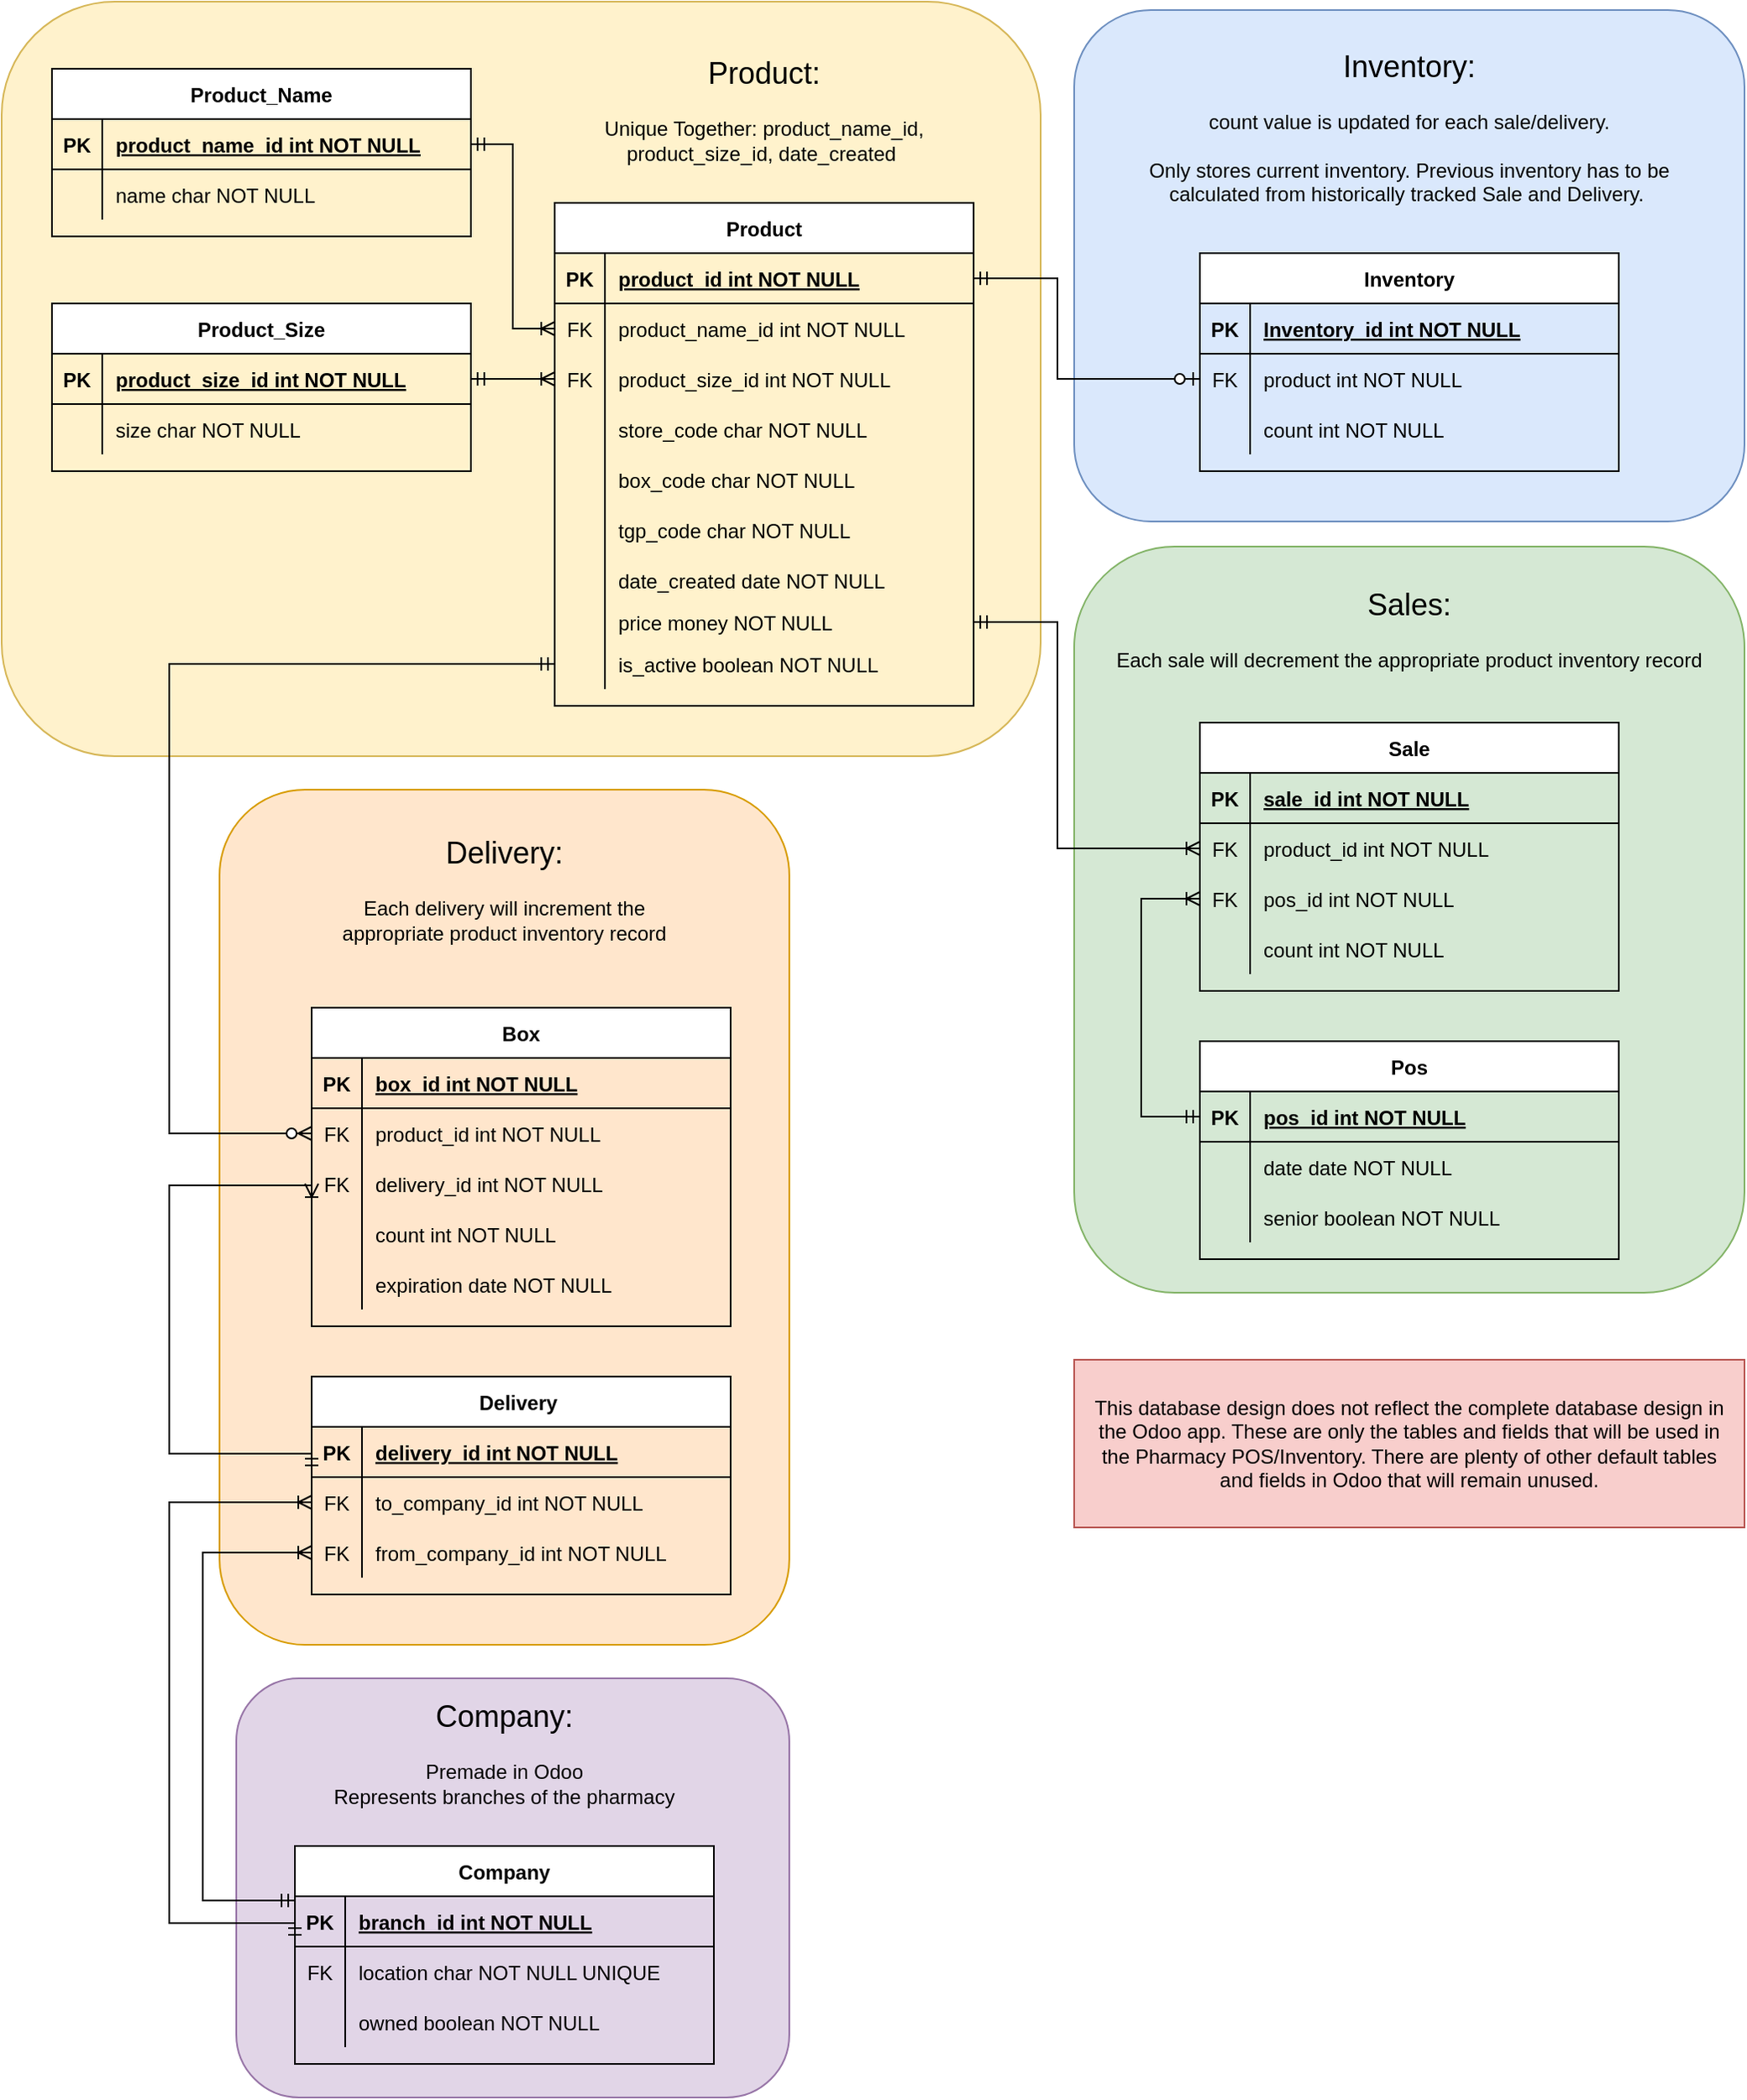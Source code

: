 <mxfile version="14.1.8" type="device"><diagram id="R2lEEEUBdFMjLlhIrx00" name="Page-1"><mxGraphModel dx="1975" dy="1260" grid="1" gridSize="10" guides="1" tooltips="1" connect="1" arrows="1" fold="1" page="1" pageScale="1" pageWidth="1100" pageHeight="850" math="0" shadow="0" extFonts="Permanent Marker^https://fonts.googleapis.com/css?family=Permanent+Marker"><root><mxCell id="0"/><mxCell id="1" parent="0"/><mxCell id="y2rADIWS1cyUsJ8vePRP-98" value="" style="rounded=1;whiteSpace=wrap;html=1;fillColor=#ffe6cc;strokeColor=#d79b00;" vertex="1" parent="1"><mxGeometry x="160" y="510" width="340" height="510" as="geometry"/></mxCell><mxCell id="y2rADIWS1cyUsJ8vePRP-62" value="" style="rounded=1;whiteSpace=wrap;html=1;fillColor=#e1d5e7;strokeColor=#9673a6;" vertex="1" parent="1"><mxGeometry x="170" y="1040" width="330" height="250" as="geometry"/></mxCell><mxCell id="hZizvtVDcVGfDl-8ThWa-102" value="" style="rounded=0;whiteSpace=wrap;html=1;fillColor=#f8cecc;strokeColor=#b85450;" parent="1" vertex="1"><mxGeometry x="670" y="850" width="400" height="100" as="geometry"/></mxCell><mxCell id="hZizvtVDcVGfDl-8ThWa-99" value="" style="rounded=1;whiteSpace=wrap;html=1;fillColor=#d5e8d4;strokeColor=#82b366;" parent="1" vertex="1"><mxGeometry x="670" y="365" width="400" height="445" as="geometry"/></mxCell><mxCell id="hZizvtVDcVGfDl-8ThWa-7" value="" style="rounded=1;whiteSpace=wrap;html=1;fillColor=#dae8fc;strokeColor=#6c8ebf;" parent="1" vertex="1"><mxGeometry x="670" y="45" width="400" height="305" as="geometry"/></mxCell><mxCell id="hZizvtVDcVGfDl-8ThWa-8" value="" style="rounded=1;whiteSpace=wrap;html=1;fillColor=#fff2cc;strokeColor=#d6b656;" parent="1" vertex="1"><mxGeometry x="30" y="40" width="620" height="450" as="geometry"/></mxCell><mxCell id="hZizvtVDcVGfDl-8ThWa-9" value="Delivery " style="shape=table;startSize=30;container=1;collapsible=1;childLayout=tableLayout;fixedRows=1;rowLines=0;fontStyle=1;align=center;resizeLast=1;" parent="1" vertex="1"><mxGeometry x="215" y="860" width="250" height="130" as="geometry"/></mxCell><mxCell id="hZizvtVDcVGfDl-8ThWa-10" value="" style="shape=partialRectangle;collapsible=0;dropTarget=0;pointerEvents=0;fillColor=none;points=[[0,0.5],[1,0.5]];portConstraint=eastwest;top=0;left=0;right=0;bottom=1;" parent="hZizvtVDcVGfDl-8ThWa-9" vertex="1"><mxGeometry y="30" width="250" height="30" as="geometry"/></mxCell><mxCell id="hZizvtVDcVGfDl-8ThWa-11" value="PK" style="shape=partialRectangle;overflow=hidden;connectable=0;fillColor=none;top=0;left=0;bottom=0;right=0;fontStyle=1;" parent="hZizvtVDcVGfDl-8ThWa-10" vertex="1"><mxGeometry width="30" height="30" as="geometry"/></mxCell><mxCell id="hZizvtVDcVGfDl-8ThWa-12" value="delivery_id int NOT NULL " style="shape=partialRectangle;overflow=hidden;connectable=0;fillColor=none;top=0;left=0;bottom=0;right=0;align=left;spacingLeft=6;fontStyle=5;" parent="hZizvtVDcVGfDl-8ThWa-10" vertex="1"><mxGeometry x="30" width="220" height="30" as="geometry"/></mxCell><mxCell id="hZizvtVDcVGfDl-8ThWa-13" value="" style="shape=partialRectangle;collapsible=0;dropTarget=0;pointerEvents=0;fillColor=none;points=[[0,0.5],[1,0.5]];portConstraint=eastwest;top=0;left=0;right=0;bottom=0;" parent="hZizvtVDcVGfDl-8ThWa-9" vertex="1"><mxGeometry y="60" width="250" height="30" as="geometry"/></mxCell><mxCell id="hZizvtVDcVGfDl-8ThWa-14" value="FK" style="shape=partialRectangle;overflow=hidden;connectable=0;fillColor=none;top=0;left=0;bottom=0;right=0;" parent="hZizvtVDcVGfDl-8ThWa-13" vertex="1"><mxGeometry width="30" height="30" as="geometry"/></mxCell><mxCell id="hZizvtVDcVGfDl-8ThWa-15" value="to_company_id int NOT NULL" style="shape=partialRectangle;overflow=hidden;connectable=0;fillColor=none;top=0;left=0;bottom=0;right=0;align=left;spacingLeft=6;" parent="hZizvtVDcVGfDl-8ThWa-13" vertex="1"><mxGeometry x="30" width="220" height="30" as="geometry"/></mxCell><mxCell id="hZizvtVDcVGfDl-8ThWa-16" value="" style="shape=partialRectangle;collapsible=0;dropTarget=0;pointerEvents=0;fillColor=none;points=[[0,0.5],[1,0.5]];portConstraint=eastwest;top=0;left=0;right=0;bottom=0;" parent="hZizvtVDcVGfDl-8ThWa-9" vertex="1"><mxGeometry y="90" width="250" height="30" as="geometry"/></mxCell><mxCell id="hZizvtVDcVGfDl-8ThWa-17" value="FK" style="shape=partialRectangle;overflow=hidden;connectable=0;fillColor=none;top=0;left=0;bottom=0;right=0;" parent="hZizvtVDcVGfDl-8ThWa-16" vertex="1"><mxGeometry width="30" height="30" as="geometry"/></mxCell><mxCell id="hZizvtVDcVGfDl-8ThWa-18" value="from_company_id int NOT NULL" style="shape=partialRectangle;overflow=hidden;connectable=0;fillColor=none;top=0;left=0;bottom=0;right=0;align=left;spacingLeft=6;" parent="hZizvtVDcVGfDl-8ThWa-16" vertex="1"><mxGeometry x="30" width="220" height="30" as="geometry"/></mxCell><mxCell id="hZizvtVDcVGfDl-8ThWa-19" value="Inventory" style="shape=table;startSize=30;container=1;collapsible=1;childLayout=tableLayout;fixedRows=1;rowLines=0;fontStyle=1;align=center;resizeLast=1;" parent="1" vertex="1"><mxGeometry x="745" y="190" width="250" height="130" as="geometry"/></mxCell><mxCell id="hZizvtVDcVGfDl-8ThWa-20" value="" style="shape=partialRectangle;collapsible=0;dropTarget=0;pointerEvents=0;fillColor=none;points=[[0,0.5],[1,0.5]];portConstraint=eastwest;top=0;left=0;right=0;bottom=1;" parent="hZizvtVDcVGfDl-8ThWa-19" vertex="1"><mxGeometry y="30" width="250" height="30" as="geometry"/></mxCell><mxCell id="hZizvtVDcVGfDl-8ThWa-21" value="PK" style="shape=partialRectangle;overflow=hidden;connectable=0;fillColor=none;top=0;left=0;bottom=0;right=0;fontStyle=1;" parent="hZizvtVDcVGfDl-8ThWa-20" vertex="1"><mxGeometry width="30" height="30" as="geometry"/></mxCell><mxCell id="hZizvtVDcVGfDl-8ThWa-22" value="Inventory_id int NOT NULL " style="shape=partialRectangle;overflow=hidden;connectable=0;fillColor=none;top=0;left=0;bottom=0;right=0;align=left;spacingLeft=6;fontStyle=5;" parent="hZizvtVDcVGfDl-8ThWa-20" vertex="1"><mxGeometry x="30" width="220" height="30" as="geometry"/></mxCell><mxCell id="hZizvtVDcVGfDl-8ThWa-23" value="" style="shape=partialRectangle;collapsible=0;dropTarget=0;pointerEvents=0;fillColor=none;points=[[0,0.5],[1,0.5]];portConstraint=eastwest;top=0;left=0;right=0;bottom=0;" parent="hZizvtVDcVGfDl-8ThWa-19" vertex="1"><mxGeometry y="60" width="250" height="30" as="geometry"/></mxCell><mxCell id="hZizvtVDcVGfDl-8ThWa-24" value="FK" style="shape=partialRectangle;overflow=hidden;connectable=0;fillColor=none;top=0;left=0;bottom=0;right=0;" parent="hZizvtVDcVGfDl-8ThWa-23" vertex="1"><mxGeometry width="30" height="30" as="geometry"/></mxCell><mxCell id="hZizvtVDcVGfDl-8ThWa-25" value="product int NOT NULL" style="shape=partialRectangle;overflow=hidden;connectable=0;fillColor=none;top=0;left=0;bottom=0;right=0;align=left;spacingLeft=6;" parent="hZizvtVDcVGfDl-8ThWa-23" vertex="1"><mxGeometry x="30" width="220" height="30" as="geometry"/></mxCell><mxCell id="hZizvtVDcVGfDl-8ThWa-26" value="" style="shape=partialRectangle;collapsible=0;dropTarget=0;pointerEvents=0;fillColor=none;points=[[0,0.5],[1,0.5]];portConstraint=eastwest;top=0;left=0;right=0;bottom=0;" parent="hZizvtVDcVGfDl-8ThWa-19" vertex="1"><mxGeometry y="90" width="250" height="30" as="geometry"/></mxCell><mxCell id="hZizvtVDcVGfDl-8ThWa-27" value="" style="shape=partialRectangle;overflow=hidden;connectable=0;fillColor=none;top=0;left=0;bottom=0;right=0;" parent="hZizvtVDcVGfDl-8ThWa-26" vertex="1"><mxGeometry width="30" height="30" as="geometry"/></mxCell><mxCell id="hZizvtVDcVGfDl-8ThWa-28" value="count int NOT NULL" style="shape=partialRectangle;overflow=hidden;connectable=0;fillColor=none;top=0;left=0;bottom=0;right=0;align=left;spacingLeft=6;" parent="hZizvtVDcVGfDl-8ThWa-26" vertex="1"><mxGeometry x="30" width="220" height="30" as="geometry"/></mxCell><mxCell id="hZizvtVDcVGfDl-8ThWa-29" value="Pos" style="shape=table;startSize=30;container=1;collapsible=1;childLayout=tableLayout;fixedRows=1;rowLines=0;fontStyle=1;align=center;resizeLast=1;" parent="1" vertex="1"><mxGeometry x="745" y="660" width="250" height="130" as="geometry"/></mxCell><mxCell id="hZizvtVDcVGfDl-8ThWa-30" value="" style="shape=partialRectangle;collapsible=0;dropTarget=0;pointerEvents=0;fillColor=none;points=[[0,0.5],[1,0.5]];portConstraint=eastwest;top=0;left=0;right=0;bottom=1;" parent="hZizvtVDcVGfDl-8ThWa-29" vertex="1"><mxGeometry y="30" width="250" height="30" as="geometry"/></mxCell><mxCell id="hZizvtVDcVGfDl-8ThWa-31" value="PK" style="shape=partialRectangle;overflow=hidden;connectable=0;fillColor=none;top=0;left=0;bottom=0;right=0;fontStyle=1;" parent="hZizvtVDcVGfDl-8ThWa-30" vertex="1"><mxGeometry width="30" height="30" as="geometry"/></mxCell><mxCell id="hZizvtVDcVGfDl-8ThWa-32" value="pos_id int NOT NULL " style="shape=partialRectangle;overflow=hidden;connectable=0;fillColor=none;top=0;left=0;bottom=0;right=0;align=left;spacingLeft=6;fontStyle=5;" parent="hZizvtVDcVGfDl-8ThWa-30" vertex="1"><mxGeometry x="30" width="220" height="30" as="geometry"/></mxCell><mxCell id="hZizvtVDcVGfDl-8ThWa-76" value="" style="shape=partialRectangle;collapsible=0;dropTarget=0;pointerEvents=0;fillColor=none;points=[[0,0.5],[1,0.5]];portConstraint=eastwest;top=0;left=0;right=0;bottom=0;" parent="hZizvtVDcVGfDl-8ThWa-29" vertex="1"><mxGeometry y="60" width="250" height="30" as="geometry"/></mxCell><mxCell id="hZizvtVDcVGfDl-8ThWa-77" value="" style="shape=partialRectangle;overflow=hidden;connectable=0;fillColor=none;top=0;left=0;bottom=0;right=0;" parent="hZizvtVDcVGfDl-8ThWa-76" vertex="1"><mxGeometry width="30" height="30" as="geometry"/></mxCell><mxCell id="hZizvtVDcVGfDl-8ThWa-78" value="date date NOT NULL" style="shape=partialRectangle;overflow=hidden;connectable=0;fillColor=none;top=0;left=0;bottom=0;right=0;align=left;spacingLeft=6;" parent="hZizvtVDcVGfDl-8ThWa-76" vertex="1"><mxGeometry x="30" width="220" height="30" as="geometry"/></mxCell><mxCell id="hZizvtVDcVGfDl-8ThWa-103" value="" style="shape=partialRectangle;collapsible=0;dropTarget=0;pointerEvents=0;fillColor=none;points=[[0,0.5],[1,0.5]];portConstraint=eastwest;top=0;left=0;right=0;bottom=0;" parent="hZizvtVDcVGfDl-8ThWa-29" vertex="1"><mxGeometry y="90" width="250" height="30" as="geometry"/></mxCell><mxCell id="hZizvtVDcVGfDl-8ThWa-104" value="" style="shape=partialRectangle;overflow=hidden;connectable=0;fillColor=none;top=0;left=0;bottom=0;right=0;" parent="hZizvtVDcVGfDl-8ThWa-103" vertex="1"><mxGeometry width="30" height="30" as="geometry"/></mxCell><mxCell id="hZizvtVDcVGfDl-8ThWa-105" value="senior boolean NOT NULL" style="shape=partialRectangle;overflow=hidden;connectable=0;fillColor=none;top=0;left=0;bottom=0;right=0;align=left;spacingLeft=6;" parent="hZizvtVDcVGfDl-8ThWa-103" vertex="1"><mxGeometry x="30" width="220" height="30" as="geometry"/></mxCell><mxCell id="hZizvtVDcVGfDl-8ThWa-36" value="Product" style="shape=table;startSize=30;container=1;collapsible=1;childLayout=tableLayout;fixedRows=1;rowLines=0;fontStyle=1;align=center;resizeLast=1;" parent="1" vertex="1"><mxGeometry x="360" y="160" width="250" height="300" as="geometry"/></mxCell><mxCell id="hZizvtVDcVGfDl-8ThWa-37" value="" style="shape=partialRectangle;collapsible=0;dropTarget=0;pointerEvents=0;fillColor=none;points=[[0,0.5],[1,0.5]];portConstraint=eastwest;top=0;left=0;right=0;bottom=1;" parent="hZizvtVDcVGfDl-8ThWa-36" vertex="1"><mxGeometry y="30" width="250" height="30" as="geometry"/></mxCell><mxCell id="hZizvtVDcVGfDl-8ThWa-38" value="PK" style="shape=partialRectangle;overflow=hidden;connectable=0;fillColor=none;top=0;left=0;bottom=0;right=0;fontStyle=1;" parent="hZizvtVDcVGfDl-8ThWa-37" vertex="1"><mxGeometry width="30" height="30" as="geometry"/></mxCell><mxCell id="hZizvtVDcVGfDl-8ThWa-39" value="product_id int NOT NULL " style="shape=partialRectangle;overflow=hidden;connectable=0;fillColor=none;top=0;left=0;bottom=0;right=0;align=left;spacingLeft=6;fontStyle=5;" parent="hZizvtVDcVGfDl-8ThWa-37" vertex="1"><mxGeometry x="30" width="220" height="30" as="geometry"/></mxCell><mxCell id="hZizvtVDcVGfDl-8ThWa-40" value="" style="shape=partialRectangle;collapsible=0;dropTarget=0;pointerEvents=0;fillColor=none;points=[[0,0.5],[1,0.5]];portConstraint=eastwest;top=0;left=0;right=0;bottom=0;" parent="hZizvtVDcVGfDl-8ThWa-36" vertex="1"><mxGeometry y="60" width="250" height="30" as="geometry"/></mxCell><mxCell id="hZizvtVDcVGfDl-8ThWa-41" value="FK" style="shape=partialRectangle;overflow=hidden;connectable=0;fillColor=none;top=0;left=0;bottom=0;right=0;" parent="hZizvtVDcVGfDl-8ThWa-40" vertex="1"><mxGeometry width="30" height="30" as="geometry"/></mxCell><mxCell id="hZizvtVDcVGfDl-8ThWa-42" value="product_name_id int NOT NULL" style="shape=partialRectangle;overflow=hidden;connectable=0;fillColor=none;top=0;left=0;bottom=0;right=0;align=left;spacingLeft=6;" parent="hZizvtVDcVGfDl-8ThWa-40" vertex="1"><mxGeometry x="30" width="220" height="30" as="geometry"/></mxCell><mxCell id="hZizvtVDcVGfDl-8ThWa-43" value="" style="shape=partialRectangle;collapsible=0;dropTarget=0;pointerEvents=0;fillColor=none;points=[[0,0.5],[1,0.5]];portConstraint=eastwest;top=0;left=0;right=0;bottom=0;" parent="hZizvtVDcVGfDl-8ThWa-36" vertex="1"><mxGeometry y="90" width="250" height="30" as="geometry"/></mxCell><mxCell id="hZizvtVDcVGfDl-8ThWa-44" value="FK" style="shape=partialRectangle;overflow=hidden;connectable=0;fillColor=none;top=0;left=0;bottom=0;right=0;" parent="hZizvtVDcVGfDl-8ThWa-43" vertex="1"><mxGeometry width="30" height="30" as="geometry"/></mxCell><mxCell id="hZizvtVDcVGfDl-8ThWa-45" value="product_size_id int NOT NULL" style="shape=partialRectangle;overflow=hidden;connectable=0;fillColor=none;top=0;left=0;bottom=0;right=0;align=left;spacingLeft=6;" parent="hZizvtVDcVGfDl-8ThWa-43" vertex="1"><mxGeometry x="30" width="220" height="30" as="geometry"/></mxCell><mxCell id="hZizvtVDcVGfDl-8ThWa-46" value="" style="shape=partialRectangle;collapsible=0;dropTarget=0;pointerEvents=0;fillColor=none;points=[[0,0.5],[1,0.5]];portConstraint=eastwest;top=0;left=0;right=0;bottom=0;" parent="hZizvtVDcVGfDl-8ThWa-36" vertex="1"><mxGeometry y="120" width="250" height="30" as="geometry"/></mxCell><mxCell id="hZizvtVDcVGfDl-8ThWa-47" value="" style="shape=partialRectangle;overflow=hidden;connectable=0;fillColor=none;top=0;left=0;bottom=0;right=0;" parent="hZizvtVDcVGfDl-8ThWa-46" vertex="1"><mxGeometry width="30" height="30" as="geometry"/></mxCell><mxCell id="hZizvtVDcVGfDl-8ThWa-48" value="store_code char NOT NULL" style="shape=partialRectangle;overflow=hidden;connectable=0;fillColor=none;top=0;left=0;bottom=0;right=0;align=left;spacingLeft=6;" parent="hZizvtVDcVGfDl-8ThWa-46" vertex="1"><mxGeometry x="30" width="220" height="30" as="geometry"/></mxCell><mxCell id="y2rADIWS1cyUsJ8vePRP-33" value="" style="shape=partialRectangle;collapsible=0;dropTarget=0;pointerEvents=0;fillColor=none;points=[[0,0.5],[1,0.5]];portConstraint=eastwest;top=0;left=0;right=0;bottom=0;" vertex="1" parent="hZizvtVDcVGfDl-8ThWa-36"><mxGeometry y="150" width="250" height="30" as="geometry"/></mxCell><mxCell id="y2rADIWS1cyUsJ8vePRP-34" value="" style="shape=partialRectangle;overflow=hidden;connectable=0;fillColor=none;top=0;left=0;bottom=0;right=0;" vertex="1" parent="y2rADIWS1cyUsJ8vePRP-33"><mxGeometry width="30" height="30" as="geometry"/></mxCell><mxCell id="y2rADIWS1cyUsJ8vePRP-35" value="box_code char NOT NULL" style="shape=partialRectangle;overflow=hidden;connectable=0;fillColor=none;top=0;left=0;bottom=0;right=0;align=left;spacingLeft=6;" vertex="1" parent="y2rADIWS1cyUsJ8vePRP-33"><mxGeometry x="30" width="220" height="30" as="geometry"/></mxCell><mxCell id="y2rADIWS1cyUsJ8vePRP-30" value="" style="shape=partialRectangle;collapsible=0;dropTarget=0;pointerEvents=0;fillColor=none;points=[[0,0.5],[1,0.5]];portConstraint=eastwest;top=0;left=0;right=0;bottom=0;" vertex="1" parent="hZizvtVDcVGfDl-8ThWa-36"><mxGeometry y="180" width="250" height="30" as="geometry"/></mxCell><mxCell id="y2rADIWS1cyUsJ8vePRP-31" value="" style="shape=partialRectangle;overflow=hidden;connectable=0;fillColor=none;top=0;left=0;bottom=0;right=0;" vertex="1" parent="y2rADIWS1cyUsJ8vePRP-30"><mxGeometry width="30" height="30" as="geometry"/></mxCell><mxCell id="y2rADIWS1cyUsJ8vePRP-32" value="tgp_code char NOT NULL" style="shape=partialRectangle;overflow=hidden;connectable=0;fillColor=none;top=0;left=0;bottom=0;right=0;align=left;spacingLeft=6;" vertex="1" parent="y2rADIWS1cyUsJ8vePRP-30"><mxGeometry x="30" width="220" height="30" as="geometry"/></mxCell><mxCell id="hZizvtVDcVGfDl-8ThWa-49" value="" style="shape=partialRectangle;collapsible=0;dropTarget=0;pointerEvents=0;fillColor=none;points=[[0,0.5],[1,0.5]];portConstraint=eastwest;top=0;left=0;right=0;bottom=0;" parent="hZizvtVDcVGfDl-8ThWa-36" vertex="1"><mxGeometry y="210" width="250" height="30" as="geometry"/></mxCell><mxCell id="hZizvtVDcVGfDl-8ThWa-50" value="" style="shape=partialRectangle;overflow=hidden;connectable=0;fillColor=none;top=0;left=0;bottom=0;right=0;" parent="hZizvtVDcVGfDl-8ThWa-49" vertex="1"><mxGeometry width="30" height="30" as="geometry"/></mxCell><mxCell id="hZizvtVDcVGfDl-8ThWa-51" value="date_created date NOT NULL" style="shape=partialRectangle;overflow=hidden;connectable=0;fillColor=none;top=0;left=0;bottom=0;right=0;align=left;spacingLeft=6;" parent="hZizvtVDcVGfDl-8ThWa-49" vertex="1"><mxGeometry x="30" width="220" height="30" as="geometry"/></mxCell><mxCell id="hZizvtVDcVGfDl-8ThWa-52" value="" style="shape=partialRectangle;collapsible=0;dropTarget=0;pointerEvents=0;fillColor=none;points=[[0,0.5],[1,0.5]];portConstraint=eastwest;top=0;left=0;right=0;bottom=0;" parent="hZizvtVDcVGfDl-8ThWa-36" vertex="1"><mxGeometry y="240" width="250" height="20" as="geometry"/></mxCell><mxCell id="hZizvtVDcVGfDl-8ThWa-53" value="" style="shape=partialRectangle;overflow=hidden;connectable=0;fillColor=none;top=0;left=0;bottom=0;right=0;" parent="hZizvtVDcVGfDl-8ThWa-52" vertex="1"><mxGeometry width="30" height="20" as="geometry"/></mxCell><mxCell id="hZizvtVDcVGfDl-8ThWa-54" value="price money NOT NULL" style="shape=partialRectangle;overflow=hidden;connectable=0;fillColor=none;top=0;left=0;bottom=0;right=0;align=left;spacingLeft=6;" parent="hZizvtVDcVGfDl-8ThWa-52" vertex="1"><mxGeometry x="30" width="220" height="20" as="geometry"/></mxCell><mxCell id="y2rADIWS1cyUsJ8vePRP-27" value="" style="shape=partialRectangle;collapsible=0;dropTarget=0;pointerEvents=0;fillColor=none;points=[[0,0.5],[1,0.5]];portConstraint=eastwest;top=0;left=0;right=0;bottom=0;" vertex="1" parent="hZizvtVDcVGfDl-8ThWa-36"><mxGeometry y="260" width="250" height="30" as="geometry"/></mxCell><mxCell id="y2rADIWS1cyUsJ8vePRP-28" value="" style="shape=partialRectangle;overflow=hidden;connectable=0;fillColor=none;top=0;left=0;bottom=0;right=0;" vertex="1" parent="y2rADIWS1cyUsJ8vePRP-27"><mxGeometry width="30" height="30" as="geometry"/></mxCell><mxCell id="y2rADIWS1cyUsJ8vePRP-29" value="is_active boolean NOT NULL" style="shape=partialRectangle;overflow=hidden;connectable=0;fillColor=none;top=0;left=0;bottom=0;right=0;align=left;spacingLeft=6;" vertex="1" parent="y2rADIWS1cyUsJ8vePRP-27"><mxGeometry x="30" width="220" height="30" as="geometry"/></mxCell><mxCell id="hZizvtVDcVGfDl-8ThWa-55" value="&lt;font style=&quot;font-size: 18px&quot;&gt;Inventory:&lt;/font&gt;&lt;br&gt;&lt;br&gt;count value is updated for each sale/delivery.&lt;br&gt;&lt;br&gt;Only stores current inventory. Previous inventory has to be calculated from historically tracked Sale and Delivery.&amp;nbsp;" style="text;html=1;strokeColor=none;fillColor=none;align=center;verticalAlign=middle;whiteSpace=wrap;rounded=0;" parent="1" vertex="1"><mxGeometry x="690" y="60" width="360" height="110" as="geometry"/></mxCell><mxCell id="hZizvtVDcVGfDl-8ThWa-56" value="&lt;font style=&quot;font-size: 18px&quot;&gt;Product:&lt;/font&gt;&lt;br&gt;&lt;br&gt;Unique Together:&amp;nbsp;&lt;span style=&quot;text-align: left&quot;&gt;product_name_id&lt;/span&gt;, product_size_id, date_created&amp;nbsp;" style="text;html=1;strokeColor=none;fillColor=none;align=center;verticalAlign=middle;whiteSpace=wrap;rounded=0;" parent="1" vertex="1"><mxGeometry x="380" y="70" width="210" height="70" as="geometry"/></mxCell><mxCell id="hZizvtVDcVGfDl-8ThWa-57" value="Product_Name" style="shape=table;startSize=30;container=1;collapsible=1;childLayout=tableLayout;fixedRows=1;rowLines=0;fontStyle=1;align=center;resizeLast=1;" parent="1" vertex="1"><mxGeometry x="60" y="80" width="250" height="100" as="geometry"/></mxCell><mxCell id="hZizvtVDcVGfDl-8ThWa-58" value="" style="shape=partialRectangle;collapsible=0;dropTarget=0;pointerEvents=0;fillColor=none;points=[[0,0.5],[1,0.5]];portConstraint=eastwest;top=0;left=0;right=0;bottom=1;" parent="hZizvtVDcVGfDl-8ThWa-57" vertex="1"><mxGeometry y="30" width="250" height="30" as="geometry"/></mxCell><mxCell id="hZizvtVDcVGfDl-8ThWa-59" value="PK" style="shape=partialRectangle;overflow=hidden;connectable=0;fillColor=none;top=0;left=0;bottom=0;right=0;fontStyle=1;" parent="hZizvtVDcVGfDl-8ThWa-58" vertex="1"><mxGeometry width="30" height="30" as="geometry"/></mxCell><mxCell id="hZizvtVDcVGfDl-8ThWa-60" value="product_name_id int NOT NULL" style="shape=partialRectangle;overflow=hidden;connectable=0;fillColor=none;top=0;left=0;bottom=0;right=0;align=left;spacingLeft=6;fontStyle=5;" parent="hZizvtVDcVGfDl-8ThWa-58" vertex="1"><mxGeometry x="30" width="220" height="30" as="geometry"/></mxCell><mxCell id="hZizvtVDcVGfDl-8ThWa-61" value="" style="shape=partialRectangle;collapsible=0;dropTarget=0;pointerEvents=0;fillColor=none;points=[[0,0.5],[1,0.5]];portConstraint=eastwest;top=0;left=0;right=0;bottom=0;" parent="hZizvtVDcVGfDl-8ThWa-57" vertex="1"><mxGeometry y="60" width="250" height="30" as="geometry"/></mxCell><mxCell id="hZizvtVDcVGfDl-8ThWa-62" value="" style="shape=partialRectangle;overflow=hidden;connectable=0;fillColor=none;top=0;left=0;bottom=0;right=0;" parent="hZizvtVDcVGfDl-8ThWa-61" vertex="1"><mxGeometry width="30" height="30" as="geometry"/></mxCell><mxCell id="hZizvtVDcVGfDl-8ThWa-63" value="name char NOT NULL" style="shape=partialRectangle;overflow=hidden;connectable=0;fillColor=none;top=0;left=0;bottom=0;right=0;align=left;spacingLeft=6;" parent="hZizvtVDcVGfDl-8ThWa-61" vertex="1"><mxGeometry x="30" width="220" height="30" as="geometry"/></mxCell><mxCell id="hZizvtVDcVGfDl-8ThWa-64" style="edgeStyle=orthogonalEdgeStyle;rounded=0;orthogonalLoop=1;jettySize=auto;html=1;exitX=1;exitY=0.5;exitDx=0;exitDy=0;endArrow=ERoneToMany;endFill=0;startArrow=ERmandOne;startFill=0;entryX=0;entryY=0.5;entryDx=0;entryDy=0;" parent="1" source="hZizvtVDcVGfDl-8ThWa-58" target="hZizvtVDcVGfDl-8ThWa-40" edge="1"><mxGeometry relative="1" as="geometry"/></mxCell><mxCell id="hZizvtVDcVGfDl-8ThWa-65" value="Product_Size" style="shape=table;startSize=30;container=1;collapsible=1;childLayout=tableLayout;fixedRows=1;rowLines=0;fontStyle=1;align=center;resizeLast=1;" parent="1" vertex="1"><mxGeometry x="60" y="220" width="250" height="100" as="geometry"/></mxCell><mxCell id="hZizvtVDcVGfDl-8ThWa-66" value="" style="shape=partialRectangle;collapsible=0;dropTarget=0;pointerEvents=0;fillColor=none;points=[[0,0.5],[1,0.5]];portConstraint=eastwest;top=0;left=0;right=0;bottom=1;" parent="hZizvtVDcVGfDl-8ThWa-65" vertex="1"><mxGeometry y="30" width="250" height="30" as="geometry"/></mxCell><mxCell id="hZizvtVDcVGfDl-8ThWa-67" value="PK" style="shape=partialRectangle;overflow=hidden;connectable=0;fillColor=none;top=0;left=0;bottom=0;right=0;fontStyle=1;" parent="hZizvtVDcVGfDl-8ThWa-66" vertex="1"><mxGeometry width="30" height="30" as="geometry"/></mxCell><mxCell id="hZizvtVDcVGfDl-8ThWa-68" value="product_size_id int NOT NULL" style="shape=partialRectangle;overflow=hidden;connectable=0;fillColor=none;top=0;left=0;bottom=0;right=0;align=left;spacingLeft=6;fontStyle=5;" parent="hZizvtVDcVGfDl-8ThWa-66" vertex="1"><mxGeometry x="30" width="220" height="30" as="geometry"/></mxCell><mxCell id="hZizvtVDcVGfDl-8ThWa-69" value="" style="shape=partialRectangle;collapsible=0;dropTarget=0;pointerEvents=0;fillColor=none;points=[[0,0.5],[1,0.5]];portConstraint=eastwest;top=0;left=0;right=0;bottom=0;" parent="hZizvtVDcVGfDl-8ThWa-65" vertex="1"><mxGeometry y="60" width="250" height="30" as="geometry"/></mxCell><mxCell id="hZizvtVDcVGfDl-8ThWa-70" value="" style="shape=partialRectangle;overflow=hidden;connectable=0;fillColor=none;top=0;left=0;bottom=0;right=0;" parent="hZizvtVDcVGfDl-8ThWa-69" vertex="1"><mxGeometry width="30" height="30" as="geometry"/></mxCell><mxCell id="hZizvtVDcVGfDl-8ThWa-71" value="size char NOT NULL" style="shape=partialRectangle;overflow=hidden;connectable=0;fillColor=none;top=0;left=0;bottom=0;right=0;align=left;spacingLeft=6;" parent="hZizvtVDcVGfDl-8ThWa-69" vertex="1"><mxGeometry x="30" width="220" height="30" as="geometry"/></mxCell><mxCell id="hZizvtVDcVGfDl-8ThWa-72" style="edgeStyle=orthogonalEdgeStyle;rounded=0;orthogonalLoop=1;jettySize=auto;html=1;exitX=1;exitY=0.5;exitDx=0;exitDy=0;endArrow=ERoneToMany;endFill=0;startArrow=ERmandOne;startFill=0;entryX=0;entryY=0.5;entryDx=0;entryDy=0;" parent="1" source="hZizvtVDcVGfDl-8ThWa-66" target="hZizvtVDcVGfDl-8ThWa-43" edge="1"><mxGeometry relative="1" as="geometry"><mxPoint x="300" y="140" as="sourcePoint"/><mxPoint x="360" y="155" as="targetPoint"/><Array as="points"><mxPoint x="330" y="265"/><mxPoint x="330" y="265"/></Array></mxGeometry></mxCell><mxCell id="hZizvtVDcVGfDl-8ThWa-73" style="edgeStyle=orthogonalEdgeStyle;rounded=0;orthogonalLoop=1;jettySize=auto;html=1;exitX=1;exitY=0.5;exitDx=0;exitDy=0;endArrow=ERzeroToOne;endFill=1;startArrow=ERmandOne;startFill=0;entryX=0;entryY=0.5;entryDx=0;entryDy=0;" parent="1" source="hZizvtVDcVGfDl-8ThWa-37" target="hZizvtVDcVGfDl-8ThWa-23" edge="1"><mxGeometry relative="1" as="geometry"><mxPoint x="300" y="305.0" as="sourcePoint"/><mxPoint x="400" y="305.0" as="targetPoint"/><Array as="points"><mxPoint x="660" y="205"/><mxPoint x="660" y="265"/></Array></mxGeometry></mxCell><mxCell id="hZizvtVDcVGfDl-8ThWa-79" value="Sale" style="shape=table;startSize=30;container=1;collapsible=1;childLayout=tableLayout;fixedRows=1;rowLines=0;fontStyle=1;align=center;resizeLast=1;" parent="1" vertex="1"><mxGeometry x="745" y="470" width="250" height="160" as="geometry"/></mxCell><mxCell id="hZizvtVDcVGfDl-8ThWa-80" value="" style="shape=partialRectangle;collapsible=0;dropTarget=0;pointerEvents=0;fillColor=none;points=[[0,0.5],[1,0.5]];portConstraint=eastwest;top=0;left=0;right=0;bottom=1;" parent="hZizvtVDcVGfDl-8ThWa-79" vertex="1"><mxGeometry y="30" width="250" height="30" as="geometry"/></mxCell><mxCell id="hZizvtVDcVGfDl-8ThWa-81" value="PK" style="shape=partialRectangle;overflow=hidden;connectable=0;fillColor=none;top=0;left=0;bottom=0;right=0;fontStyle=1;" parent="hZizvtVDcVGfDl-8ThWa-80" vertex="1"><mxGeometry width="30" height="30" as="geometry"/></mxCell><mxCell id="hZizvtVDcVGfDl-8ThWa-82" value="sale_id int NOT NULL " style="shape=partialRectangle;overflow=hidden;connectable=0;fillColor=none;top=0;left=0;bottom=0;right=0;align=left;spacingLeft=6;fontStyle=5;" parent="hZizvtVDcVGfDl-8ThWa-80" vertex="1"><mxGeometry x="30" width="220" height="30" as="geometry"/></mxCell><mxCell id="hZizvtVDcVGfDl-8ThWa-83" value="" style="shape=partialRectangle;collapsible=0;dropTarget=0;pointerEvents=0;fillColor=none;points=[[0,0.5],[1,0.5]];portConstraint=eastwest;top=0;left=0;right=0;bottom=0;" parent="hZizvtVDcVGfDl-8ThWa-79" vertex="1"><mxGeometry y="60" width="250" height="30" as="geometry"/></mxCell><mxCell id="hZizvtVDcVGfDl-8ThWa-84" value="FK" style="shape=partialRectangle;overflow=hidden;connectable=0;fillColor=none;top=0;left=0;bottom=0;right=0;" parent="hZizvtVDcVGfDl-8ThWa-83" vertex="1"><mxGeometry width="30" height="30" as="geometry"/></mxCell><mxCell id="hZizvtVDcVGfDl-8ThWa-85" value="product_id int NOT NULL" style="shape=partialRectangle;overflow=hidden;connectable=0;fillColor=none;top=0;left=0;bottom=0;right=0;align=left;spacingLeft=6;" parent="hZizvtVDcVGfDl-8ThWa-83" vertex="1"><mxGeometry x="30" width="220" height="30" as="geometry"/></mxCell><mxCell id="hZizvtVDcVGfDl-8ThWa-91" value="" style="shape=partialRectangle;collapsible=0;dropTarget=0;pointerEvents=0;fillColor=none;points=[[0,0.5],[1,0.5]];portConstraint=eastwest;top=0;left=0;right=0;bottom=0;" parent="hZizvtVDcVGfDl-8ThWa-79" vertex="1"><mxGeometry y="90" width="250" height="30" as="geometry"/></mxCell><mxCell id="hZizvtVDcVGfDl-8ThWa-92" value="FK" style="shape=partialRectangle;overflow=hidden;connectable=0;fillColor=none;top=0;left=0;bottom=0;right=0;" parent="hZizvtVDcVGfDl-8ThWa-91" vertex="1"><mxGeometry width="30" height="30" as="geometry"/></mxCell><mxCell id="hZizvtVDcVGfDl-8ThWa-93" value="pos_id int NOT NULL" style="shape=partialRectangle;overflow=hidden;connectable=0;fillColor=none;top=0;left=0;bottom=0;right=0;align=left;spacingLeft=6;" parent="hZizvtVDcVGfDl-8ThWa-91" vertex="1"><mxGeometry x="30" width="220" height="30" as="geometry"/></mxCell><mxCell id="hZizvtVDcVGfDl-8ThWa-86" value="" style="shape=partialRectangle;collapsible=0;dropTarget=0;pointerEvents=0;fillColor=none;points=[[0,0.5],[1,0.5]];portConstraint=eastwest;top=0;left=0;right=0;bottom=0;" parent="hZizvtVDcVGfDl-8ThWa-79" vertex="1"><mxGeometry y="120" width="250" height="30" as="geometry"/></mxCell><mxCell id="hZizvtVDcVGfDl-8ThWa-87" value="" style="shape=partialRectangle;overflow=hidden;connectable=0;fillColor=none;top=0;left=0;bottom=0;right=0;" parent="hZizvtVDcVGfDl-8ThWa-86" vertex="1"><mxGeometry width="30" height="30" as="geometry"/></mxCell><mxCell id="hZizvtVDcVGfDl-8ThWa-88" value="count int NOT NULL" style="shape=partialRectangle;overflow=hidden;connectable=0;fillColor=none;top=0;left=0;bottom=0;right=0;align=left;spacingLeft=6;" parent="hZizvtVDcVGfDl-8ThWa-86" vertex="1"><mxGeometry x="30" width="220" height="30" as="geometry"/></mxCell><mxCell id="hZizvtVDcVGfDl-8ThWa-89" style="edgeStyle=orthogonalEdgeStyle;rounded=0;orthogonalLoop=1;jettySize=auto;html=1;endArrow=ERoneToMany;endFill=0;startArrow=ERmandOne;startFill=0;entryX=0;entryY=0.5;entryDx=0;entryDy=0;exitX=1;exitY=0.5;exitDx=0;exitDy=0;" parent="1" source="hZizvtVDcVGfDl-8ThWa-52" target="hZizvtVDcVGfDl-8ThWa-83" edge="1"><mxGeometry relative="1" as="geometry"><mxPoint x="590" y="370" as="sourcePoint"/><mxPoint x="370" y="245.0" as="targetPoint"/><Array as="points"><mxPoint x="660" y="410"/><mxPoint x="660" y="545"/></Array></mxGeometry></mxCell><mxCell id="hZizvtVDcVGfDl-8ThWa-98" style="edgeStyle=orthogonalEdgeStyle;rounded=0;orthogonalLoop=1;jettySize=auto;html=1;endArrow=ERoneToMany;endFill=0;startArrow=ERmandOne;startFill=0;entryX=0;entryY=0.5;entryDx=0;entryDy=0;exitX=0;exitY=0.5;exitDx=0;exitDy=0;" parent="1" source="hZizvtVDcVGfDl-8ThWa-30" target="hZizvtVDcVGfDl-8ThWa-91" edge="1"><mxGeometry relative="1" as="geometry"><mxPoint x="620" y="360" as="sourcePoint"/><mxPoint x="740" y="475" as="targetPoint"/><Array as="points"><mxPoint x="710" y="705"/><mxPoint x="710" y="575"/></Array></mxGeometry></mxCell><mxCell id="hZizvtVDcVGfDl-8ThWa-100" value="This database design does not reflect the complete database design in the Odoo app. These are only the tables and fields that will be used in the Pharmacy POS/Inventory. There are plenty of other default tables and fields in Odoo that will remain unused." style="text;html=1;strokeColor=none;fillColor=none;align=center;verticalAlign=middle;whiteSpace=wrap;rounded=0;" parent="1" vertex="1"><mxGeometry x="680" y="860" width="380" height="80" as="geometry"/></mxCell><mxCell id="hZizvtVDcVGfDl-8ThWa-106" value="&lt;font style=&quot;font-size: 18px&quot;&gt;Sales:&lt;/font&gt;&lt;br&gt;&lt;br&gt;Each sale will decrement the appropriate product inventory record" style="text;html=1;strokeColor=none;fillColor=none;align=center;verticalAlign=middle;whiteSpace=wrap;rounded=0;" parent="1" vertex="1"><mxGeometry x="690" y="380" width="360" height="70" as="geometry"/></mxCell><mxCell id="y2rADIWS1cyUsJ8vePRP-38" value="Company" style="shape=table;startSize=30;container=1;collapsible=1;childLayout=tableLayout;fixedRows=1;rowLines=0;fontStyle=1;align=center;resizeLast=1;" vertex="1" parent="1"><mxGeometry x="205" y="1140" width="250" height="130" as="geometry"/></mxCell><mxCell id="y2rADIWS1cyUsJ8vePRP-39" value="" style="shape=partialRectangle;collapsible=0;dropTarget=0;pointerEvents=0;fillColor=none;points=[[0,0.5],[1,0.5]];portConstraint=eastwest;top=0;left=0;right=0;bottom=1;" vertex="1" parent="y2rADIWS1cyUsJ8vePRP-38"><mxGeometry y="30" width="250" height="30" as="geometry"/></mxCell><mxCell id="y2rADIWS1cyUsJ8vePRP-40" value="PK" style="shape=partialRectangle;overflow=hidden;connectable=0;fillColor=none;top=0;left=0;bottom=0;right=0;fontStyle=1;" vertex="1" parent="y2rADIWS1cyUsJ8vePRP-39"><mxGeometry width="30" height="30" as="geometry"/></mxCell><mxCell id="y2rADIWS1cyUsJ8vePRP-41" value="branch_id int NOT NULL " style="shape=partialRectangle;overflow=hidden;connectable=0;fillColor=none;top=0;left=0;bottom=0;right=0;align=left;spacingLeft=6;fontStyle=5;" vertex="1" parent="y2rADIWS1cyUsJ8vePRP-39"><mxGeometry x="30" width="220" height="30" as="geometry"/></mxCell><mxCell id="y2rADIWS1cyUsJ8vePRP-42" value="" style="shape=partialRectangle;collapsible=0;dropTarget=0;pointerEvents=0;fillColor=none;points=[[0,0.5],[1,0.5]];portConstraint=eastwest;top=0;left=0;right=0;bottom=0;" vertex="1" parent="y2rADIWS1cyUsJ8vePRP-38"><mxGeometry y="60" width="250" height="30" as="geometry"/></mxCell><mxCell id="y2rADIWS1cyUsJ8vePRP-43" value="FK" style="shape=partialRectangle;overflow=hidden;connectable=0;fillColor=none;top=0;left=0;bottom=0;right=0;" vertex="1" parent="y2rADIWS1cyUsJ8vePRP-42"><mxGeometry width="30" height="30" as="geometry"/></mxCell><mxCell id="y2rADIWS1cyUsJ8vePRP-44" value="location char NOT NULL UNIQUE" style="shape=partialRectangle;overflow=hidden;connectable=0;fillColor=none;top=0;left=0;bottom=0;right=0;align=left;spacingLeft=6;" vertex="1" parent="y2rADIWS1cyUsJ8vePRP-42"><mxGeometry x="30" width="220" height="30" as="geometry"/></mxCell><mxCell id="y2rADIWS1cyUsJ8vePRP-56" value="" style="shape=partialRectangle;collapsible=0;dropTarget=0;pointerEvents=0;fillColor=none;points=[[0,0.5],[1,0.5]];portConstraint=eastwest;top=0;left=0;right=0;bottom=0;" vertex="1" parent="y2rADIWS1cyUsJ8vePRP-38"><mxGeometry y="90" width="250" height="30" as="geometry"/></mxCell><mxCell id="y2rADIWS1cyUsJ8vePRP-57" value="" style="shape=partialRectangle;overflow=hidden;connectable=0;fillColor=none;top=0;left=0;bottom=0;right=0;" vertex="1" parent="y2rADIWS1cyUsJ8vePRP-56"><mxGeometry width="30" height="30" as="geometry"/></mxCell><mxCell id="y2rADIWS1cyUsJ8vePRP-58" value="owned boolean NOT NULL" style="shape=partialRectangle;overflow=hidden;connectable=0;fillColor=none;top=0;left=0;bottom=0;right=0;align=left;spacingLeft=6;" vertex="1" parent="y2rADIWS1cyUsJ8vePRP-56"><mxGeometry x="30" width="220" height="30" as="geometry"/></mxCell><mxCell id="y2rADIWS1cyUsJ8vePRP-59" value="&lt;font style=&quot;font-size: 18px&quot;&gt;Company:&lt;/font&gt;&lt;br&gt;&lt;br&gt;Premade in Odoo&lt;br&gt;Represents branches of the pharmacy" style="text;html=1;strokeColor=none;fillColor=none;align=center;verticalAlign=middle;whiteSpace=wrap;rounded=0;" vertex="1" parent="1"><mxGeometry x="225" y="1050" width="210" height="70" as="geometry"/></mxCell><mxCell id="y2rADIWS1cyUsJ8vePRP-60" style="edgeStyle=orthogonalEdgeStyle;rounded=0;orthogonalLoop=1;jettySize=auto;html=1;endArrow=ERoneToMany;endFill=0;startArrow=ERmandOne;startFill=0;entryX=0;entryY=0.5;entryDx=0;entryDy=0;exitX=0;exitY=0.5;exitDx=0;exitDy=0;" edge="1" parent="1" source="y2rADIWS1cyUsJ8vePRP-39" target="hZizvtVDcVGfDl-8ThWa-13"><mxGeometry relative="1" as="geometry"><mxPoint x="105" y="1130" as="sourcePoint"/><mxPoint x="105" y="1000" as="targetPoint"/><Array as="points"><mxPoint x="130" y="1186"/><mxPoint x="130" y="935"/></Array></mxGeometry></mxCell><mxCell id="y2rADIWS1cyUsJ8vePRP-61" style="edgeStyle=orthogonalEdgeStyle;rounded=0;orthogonalLoop=1;jettySize=auto;html=1;endArrow=ERoneToMany;endFill=0;startArrow=ERmandOne;startFill=0;entryX=0;entryY=0.5;entryDx=0;entryDy=0;exitX=0;exitY=0.25;exitDx=0;exitDy=0;" edge="1" parent="1" source="y2rADIWS1cyUsJ8vePRP-38" target="hZizvtVDcVGfDl-8ThWa-16"><mxGeometry relative="1" as="geometry"><mxPoint x="180" y="1154" as="sourcePoint"/><mxPoint x="190" y="925" as="targetPoint"/><Array as="points"><mxPoint x="150" y="1173"/><mxPoint x="150" y="965"/></Array></mxGeometry></mxCell><mxCell id="y2rADIWS1cyUsJ8vePRP-63" value="Box" style="shape=table;startSize=30;container=1;collapsible=1;childLayout=tableLayout;fixedRows=1;rowLines=0;fontStyle=1;align=center;resizeLast=1;" vertex="1" parent="1"><mxGeometry x="215" y="640" width="250" height="190" as="geometry"/></mxCell><mxCell id="y2rADIWS1cyUsJ8vePRP-64" value="" style="shape=partialRectangle;collapsible=0;dropTarget=0;pointerEvents=0;fillColor=none;points=[[0,0.5],[1,0.5]];portConstraint=eastwest;top=0;left=0;right=0;bottom=1;" vertex="1" parent="y2rADIWS1cyUsJ8vePRP-63"><mxGeometry y="30" width="250" height="30" as="geometry"/></mxCell><mxCell id="y2rADIWS1cyUsJ8vePRP-65" value="PK" style="shape=partialRectangle;overflow=hidden;connectable=0;fillColor=none;top=0;left=0;bottom=0;right=0;fontStyle=1;" vertex="1" parent="y2rADIWS1cyUsJ8vePRP-64"><mxGeometry width="30" height="30" as="geometry"/></mxCell><mxCell id="y2rADIWS1cyUsJ8vePRP-66" value="box_id int NOT NULL " style="shape=partialRectangle;overflow=hidden;connectable=0;fillColor=none;top=0;left=0;bottom=0;right=0;align=left;spacingLeft=6;fontStyle=5;" vertex="1" parent="y2rADIWS1cyUsJ8vePRP-64"><mxGeometry x="30" width="220" height="30" as="geometry"/></mxCell><mxCell id="y2rADIWS1cyUsJ8vePRP-70" value="" style="shape=partialRectangle;collapsible=0;dropTarget=0;pointerEvents=0;fillColor=none;points=[[0,0.5],[1,0.5]];portConstraint=eastwest;top=0;left=0;right=0;bottom=0;" vertex="1" parent="y2rADIWS1cyUsJ8vePRP-63"><mxGeometry y="60" width="250" height="30" as="geometry"/></mxCell><mxCell id="y2rADIWS1cyUsJ8vePRP-71" value="FK" style="shape=partialRectangle;overflow=hidden;connectable=0;fillColor=none;top=0;left=0;bottom=0;right=0;" vertex="1" parent="y2rADIWS1cyUsJ8vePRP-70"><mxGeometry width="30" height="30" as="geometry"/></mxCell><mxCell id="y2rADIWS1cyUsJ8vePRP-72" value="product_id int NOT NULL" style="shape=partialRectangle;overflow=hidden;connectable=0;fillColor=none;top=0;left=0;bottom=0;right=0;align=left;spacingLeft=6;" vertex="1" parent="y2rADIWS1cyUsJ8vePRP-70"><mxGeometry x="30" width="220" height="30" as="geometry"/></mxCell><mxCell id="y2rADIWS1cyUsJ8vePRP-67" value="" style="shape=partialRectangle;collapsible=0;dropTarget=0;pointerEvents=0;fillColor=none;points=[[0,0.5],[1,0.5]];portConstraint=eastwest;top=0;left=0;right=0;bottom=0;" vertex="1" parent="y2rADIWS1cyUsJ8vePRP-63"><mxGeometry y="90" width="250" height="30" as="geometry"/></mxCell><mxCell id="y2rADIWS1cyUsJ8vePRP-68" value="FK" style="shape=partialRectangle;overflow=hidden;connectable=0;fillColor=none;top=0;left=0;bottom=0;right=0;" vertex="1" parent="y2rADIWS1cyUsJ8vePRP-67"><mxGeometry width="30" height="30" as="geometry"/></mxCell><mxCell id="y2rADIWS1cyUsJ8vePRP-69" value="delivery_id int NOT NULL" style="shape=partialRectangle;overflow=hidden;connectable=0;fillColor=none;top=0;left=0;bottom=0;right=0;align=left;spacingLeft=6;" vertex="1" parent="y2rADIWS1cyUsJ8vePRP-67"><mxGeometry x="30" width="220" height="30" as="geometry"/></mxCell><mxCell id="y2rADIWS1cyUsJ8vePRP-73" value="" style="shape=partialRectangle;collapsible=0;dropTarget=0;pointerEvents=0;fillColor=none;points=[[0,0.5],[1,0.5]];portConstraint=eastwest;top=0;left=0;right=0;bottom=0;" vertex="1" parent="y2rADIWS1cyUsJ8vePRP-63"><mxGeometry y="120" width="250" height="30" as="geometry"/></mxCell><mxCell id="y2rADIWS1cyUsJ8vePRP-74" value="" style="shape=partialRectangle;overflow=hidden;connectable=0;fillColor=none;top=0;left=0;bottom=0;right=0;" vertex="1" parent="y2rADIWS1cyUsJ8vePRP-73"><mxGeometry width="30" height="30" as="geometry"/></mxCell><mxCell id="y2rADIWS1cyUsJ8vePRP-75" value="count int NOT NULL" style="shape=partialRectangle;overflow=hidden;connectable=0;fillColor=none;top=0;left=0;bottom=0;right=0;align=left;spacingLeft=6;" vertex="1" parent="y2rADIWS1cyUsJ8vePRP-73"><mxGeometry x="30" width="220" height="30" as="geometry"/></mxCell><mxCell id="y2rADIWS1cyUsJ8vePRP-89" value="" style="shape=partialRectangle;collapsible=0;dropTarget=0;pointerEvents=0;fillColor=none;points=[[0,0.5],[1,0.5]];portConstraint=eastwest;top=0;left=0;right=0;bottom=0;" vertex="1" parent="y2rADIWS1cyUsJ8vePRP-63"><mxGeometry y="150" width="250" height="30" as="geometry"/></mxCell><mxCell id="y2rADIWS1cyUsJ8vePRP-90" value="" style="shape=partialRectangle;overflow=hidden;connectable=0;fillColor=none;top=0;left=0;bottom=0;right=0;" vertex="1" parent="y2rADIWS1cyUsJ8vePRP-89"><mxGeometry width="30" height="30" as="geometry"/></mxCell><mxCell id="y2rADIWS1cyUsJ8vePRP-91" value="expiration date NOT NULL" style="shape=partialRectangle;overflow=hidden;connectable=0;fillColor=none;top=0;left=0;bottom=0;right=0;align=left;spacingLeft=6;" vertex="1" parent="y2rADIWS1cyUsJ8vePRP-89"><mxGeometry x="30" width="220" height="30" as="geometry"/></mxCell><mxCell id="y2rADIWS1cyUsJ8vePRP-92" style="edgeStyle=orthogonalEdgeStyle;rounded=0;orthogonalLoop=1;jettySize=auto;html=1;exitX=0;exitY=0.5;exitDx=0;exitDy=0;entryX=0;entryY=0.5;entryDx=0;entryDy=0;endArrow=ERmandOne;endFill=0;startArrow=ERzeroToMany;startFill=1;" edge="1" parent="1" source="y2rADIWS1cyUsJ8vePRP-70" target="y2rADIWS1cyUsJ8vePRP-27"><mxGeometry relative="1" as="geometry"><Array as="points"><mxPoint x="130" y="715"/><mxPoint x="130" y="435"/></Array></mxGeometry></mxCell><mxCell id="y2rADIWS1cyUsJ8vePRP-96" style="edgeStyle=orthogonalEdgeStyle;rounded=0;orthogonalLoop=1;jettySize=auto;html=1;exitX=0;exitY=0.5;exitDx=0;exitDy=0;entryX=0;entryY=0.5;entryDx=0;entryDy=0;startArrow=ERoneToMany;startFill=0;endArrow=ERmandOne;endFill=0;" edge="1" parent="1" source="y2rADIWS1cyUsJ8vePRP-67" target="hZizvtVDcVGfDl-8ThWa-10"><mxGeometry relative="1" as="geometry"><Array as="points"><mxPoint x="130" y="746"/><mxPoint x="130" y="906"/><mxPoint x="215" y="906"/></Array></mxGeometry></mxCell><mxCell id="y2rADIWS1cyUsJ8vePRP-97" value="&lt;font style=&quot;font-size: 18px&quot;&gt;Delivery:&lt;/font&gt;&lt;br&gt;&lt;br&gt;Each delivery will increment the appropriate product inventory record" style="text;html=1;strokeColor=none;fillColor=none;align=center;verticalAlign=middle;whiteSpace=wrap;rounded=0;" vertex="1" parent="1"><mxGeometry x="225" y="535" width="210" height="70" as="geometry"/></mxCell></root></mxGraphModel></diagram></mxfile>
